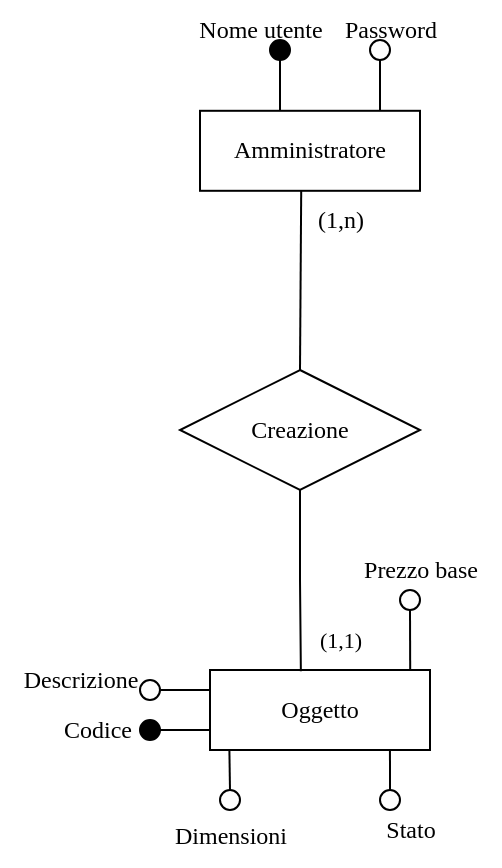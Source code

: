 <mxfile version="27.0.6">
  <diagram id="R2lEEEUBdFMjLlhIrx00" name="Page-1">
    <mxGraphModel dx="591" dy="309" grid="1" gridSize="10" guides="1" tooltips="1" connect="1" arrows="1" fold="1" page="1" pageScale="1" pageWidth="850" pageHeight="1100" math="0" shadow="0" extFonts="Permanent Marker^https://fonts.googleapis.com/css?family=Permanent+Marker">
      <root>
        <mxCell id="0" />
        <mxCell id="1" parent="0" />
        <mxCell id="gNgFz4haOFsRgrcj9hvQ-1" style="edgeStyle=orthogonalEdgeStyle;shape=connector;rounded=0;orthogonalLoop=1;jettySize=auto;html=1;exitX=0.5;exitY=1;exitDx=0;exitDy=0;entryX=0.91;entryY=0.003;entryDx=0;entryDy=0;entryPerimeter=0;strokeColor=default;align=center;verticalAlign=middle;fontFamily=Times New Roman;fontSize=7;fontColor=default;labelBackgroundColor=default;autosize=1;resizable=0;startFill=0;endArrow=none;" edge="1" parent="1" source="gNgFz4haOFsRgrcj9hvQ-9" target="gNgFz4haOFsRgrcj9hvQ-5">
          <mxGeometry relative="1" as="geometry" />
        </mxCell>
        <mxCell id="gNgFz4haOFsRgrcj9hvQ-2" style="edgeStyle=orthogonalEdgeStyle;shape=connector;rounded=0;orthogonalLoop=1;jettySize=auto;html=1;exitX=0.5;exitY=0;exitDx=0;exitDy=0;entryX=0.818;entryY=1.009;entryDx=0;entryDy=0;entryPerimeter=0;strokeColor=default;align=center;verticalAlign=middle;fontFamily=Times New Roman;fontSize=7;fontColor=default;labelBackgroundColor=default;autosize=1;resizable=0;startFill=0;endArrow=none;" edge="1" parent="1" source="gNgFz4haOFsRgrcj9hvQ-8" target="gNgFz4haOFsRgrcj9hvQ-5">
          <mxGeometry relative="1" as="geometry" />
        </mxCell>
        <mxCell id="gNgFz4haOFsRgrcj9hvQ-3" style="edgeStyle=orthogonalEdgeStyle;rounded=0;orthogonalLoop=1;jettySize=auto;html=1;exitX=0.5;exitY=0;exitDx=0;exitDy=0;entryX=0.088;entryY=0.98;entryDx=0;entryDy=0;entryPerimeter=0;endArrow=none;startFill=0;fontFamily=Times New Roman;" edge="1" parent="1" source="gNgFz4haOFsRgrcj9hvQ-10" target="gNgFz4haOFsRgrcj9hvQ-5">
          <mxGeometry relative="1" as="geometry" />
        </mxCell>
        <mxCell id="gNgFz4haOFsRgrcj9hvQ-4" style="edgeStyle=orthogonalEdgeStyle;shape=connector;rounded=0;orthogonalLoop=1;jettySize=auto;html=1;exitX=0;exitY=0.75;exitDx=0;exitDy=0;entryX=1;entryY=0.5;entryDx=0;entryDy=0;strokeColor=default;align=center;verticalAlign=middle;fontFamily=Times New Roman;fontSize=11;fontColor=default;labelBackgroundColor=default;startFill=0;endArrow=none;" edge="1" parent="1" source="gNgFz4haOFsRgrcj9hvQ-5" target="gNgFz4haOFsRgrcj9hvQ-6">
          <mxGeometry relative="1" as="geometry" />
        </mxCell>
        <mxCell id="gNgFz4haOFsRgrcj9hvQ-5" value="Oggetto" style="whiteSpace=wrap;html=1;align=center;fontFamily=Times New Roman;" vertex="1" parent="1">
          <mxGeometry x="295" y="515" width="110" height="40" as="geometry" />
        </mxCell>
        <mxCell id="gNgFz4haOFsRgrcj9hvQ-6" value="" style="ellipse;whiteSpace=wrap;html=1;aspect=fixed;fillColor=#000000;fontFamily=Times New Roman;" vertex="1" parent="1">
          <mxGeometry x="260" y="540" width="10" height="10" as="geometry" />
        </mxCell>
        <mxCell id="gNgFz4haOFsRgrcj9hvQ-7" value="" style="ellipse;whiteSpace=wrap;html=1;aspect=fixed;fontFamily=Times New Roman;" vertex="1" parent="1">
          <mxGeometry x="260" y="520" width="10" height="10" as="geometry" />
        </mxCell>
        <mxCell id="gNgFz4haOFsRgrcj9hvQ-8" value="" style="ellipse;whiteSpace=wrap;html=1;aspect=fixed;fontFamily=Times New Roman;" vertex="1" parent="1">
          <mxGeometry x="380" y="575" width="10" height="10" as="geometry" />
        </mxCell>
        <mxCell id="gNgFz4haOFsRgrcj9hvQ-9" value="" style="ellipse;whiteSpace=wrap;html=1;aspect=fixed;fontFamily=Times New Roman;" vertex="1" parent="1">
          <mxGeometry x="390" y="475" width="10" height="10" as="geometry" />
        </mxCell>
        <mxCell id="gNgFz4haOFsRgrcj9hvQ-10" value="" style="ellipse;whiteSpace=wrap;html=1;aspect=fixed;fontFamily=Times New Roman;" vertex="1" parent="1">
          <mxGeometry x="300" y="575" width="10" height="10" as="geometry" />
        </mxCell>
        <mxCell id="gNgFz4haOFsRgrcj9hvQ-11" value="Codice&amp;nbsp;" style="text;html=1;align=center;verticalAlign=middle;resizable=0;points=[];autosize=1;strokeColor=none;fillColor=none;fontFamily=Times New Roman;fontSize=12;fontColor=default;labelBackgroundColor=default;" vertex="1" parent="1">
          <mxGeometry x="210" y="530" width="60" height="30" as="geometry" />
        </mxCell>
        <mxCell id="gNgFz4haOFsRgrcj9hvQ-12" value="Descrizione" style="text;html=1;align=center;verticalAlign=middle;resizable=0;points=[];autosize=1;strokeColor=none;fillColor=none;fontFamily=Times New Roman;fontSize=12;fontColor=default;labelBackgroundColor=default;" vertex="1" parent="1">
          <mxGeometry x="190" y="505" width="80" height="30" as="geometry" />
        </mxCell>
        <mxCell id="gNgFz4haOFsRgrcj9hvQ-13" value="(1,1)" style="text;html=1;align=center;verticalAlign=middle;resizable=0;points=[];autosize=1;strokeColor=none;fillColor=none;fontFamily=Times New Roman;fontSize=11;fontColor=default;labelBackgroundColor=default;" vertex="1" parent="1">
          <mxGeometry x="340" y="485" width="40" height="30" as="geometry" />
        </mxCell>
        <mxCell id="gNgFz4haOFsRgrcj9hvQ-14" value="Dimensioni" style="text;html=1;align=center;verticalAlign=middle;resizable=0;points=[];autosize=1;strokeColor=none;fillColor=none;fontFamily=Times New Roman;fontSize=12;fontColor=default;labelBackgroundColor=default;" vertex="1" parent="1">
          <mxGeometry x="265" y="583" width="80" height="30" as="geometry" />
        </mxCell>
        <mxCell id="gNgFz4haOFsRgrcj9hvQ-15" value="Stato" style="text;html=1;align=center;verticalAlign=middle;resizable=0;points=[];autosize=1;strokeColor=none;fillColor=none;fontFamily=Times New Roman;fontSize=12;fontColor=default;labelBackgroundColor=default;" vertex="1" parent="1">
          <mxGeometry x="370" y="580" width="50" height="30" as="geometry" />
        </mxCell>
        <mxCell id="gNgFz4haOFsRgrcj9hvQ-16" value="Amministratore" style="whiteSpace=wrap;html=1;align=center;fontFamily=Times New Roman;" vertex="1" parent="1">
          <mxGeometry x="290" y="235.4" width="110" height="40" as="geometry" />
        </mxCell>
        <mxCell id="gNgFz4haOFsRgrcj9hvQ-17" value="Creazione" style="shape=rhombus;perimeter=rhombusPerimeter;whiteSpace=wrap;html=1;align=center;fontFamily=Times New Roman;" vertex="1" parent="1">
          <mxGeometry x="280" y="365" width="120" height="60" as="geometry" />
        </mxCell>
        <mxCell id="gNgFz4haOFsRgrcj9hvQ-19" value="(1,n)" style="text;html=1;align=center;verticalAlign=middle;resizable=0;points=[];autosize=1;strokeColor=none;fillColor=none;fontFamily=Times New Roman;fontSize=12;fontColor=default;labelBackgroundColor=default;" vertex="1" parent="1">
          <mxGeometry x="335" y="275.4" width="50" height="30" as="geometry" />
        </mxCell>
        <mxCell id="gNgFz4haOFsRgrcj9hvQ-20" style="edgeStyle=orthogonalEdgeStyle;shape=connector;rounded=0;orthogonalLoop=1;jettySize=auto;html=1;exitX=0.5;exitY=1;exitDx=0;exitDy=0;entryX=0.25;entryY=0;entryDx=0;entryDy=0;strokeColor=default;align=center;verticalAlign=middle;fontFamily=Times New Roman;fontSize=11;fontColor=default;labelBackgroundColor=default;startFill=0;endArrow=none;" edge="1" parent="1">
          <mxGeometry relative="1" as="geometry">
            <mxPoint x="330" y="205" as="sourcePoint" />
            <mxPoint x="330" y="235" as="targetPoint" />
          </mxGeometry>
        </mxCell>
        <mxCell id="gNgFz4haOFsRgrcj9hvQ-21" value="&lt;font&gt;Nome utente&lt;/font&gt;" style="text;html=1;align=center;verticalAlign=middle;resizable=0;points=[];autosize=1;strokeColor=none;fillColor=none;fontSize=12;fontFamily=Times New Roman;" vertex="1" parent="1">
          <mxGeometry x="275" y="180" width="90" height="30" as="geometry" />
        </mxCell>
        <mxCell id="gNgFz4haOFsRgrcj9hvQ-22" style="edgeStyle=orthogonalEdgeStyle;shape=connector;rounded=0;orthogonalLoop=1;jettySize=auto;html=1;exitX=0.5;exitY=1;exitDx=0;exitDy=0;entryX=0.75;entryY=0;entryDx=0;entryDy=0;strokeColor=default;align=center;verticalAlign=middle;fontFamily=Times New Roman;fontSize=11;fontColor=default;labelBackgroundColor=default;startFill=0;endArrow=none;" edge="1" parent="1">
          <mxGeometry relative="1" as="geometry">
            <mxPoint x="380" y="205" as="sourcePoint" />
            <mxPoint x="380" y="235" as="targetPoint" />
          </mxGeometry>
        </mxCell>
        <mxCell id="gNgFz4haOFsRgrcj9hvQ-23" value="" style="ellipse;whiteSpace=wrap;html=1;aspect=fixed;fillColor=#000000;fontFamily=Times New Roman;" vertex="1" parent="1">
          <mxGeometry x="325" y="200" width="10" height="10" as="geometry" />
        </mxCell>
        <mxCell id="gNgFz4haOFsRgrcj9hvQ-24" value="" style="ellipse;whiteSpace=wrap;html=1;aspect=fixed;fontFamily=Times New Roman;" vertex="1" parent="1">
          <mxGeometry x="375" y="200" width="10" height="10" as="geometry" />
        </mxCell>
        <mxCell id="gNgFz4haOFsRgrcj9hvQ-25" value="&lt;font&gt;Password&lt;/font&gt;" style="text;html=1;align=center;verticalAlign=middle;resizable=0;points=[];autosize=1;strokeColor=none;fillColor=none;fontSize=12;fontFamily=Times New Roman;" vertex="1" parent="1">
          <mxGeometry x="350" y="180" width="70" height="30" as="geometry" />
        </mxCell>
        <mxCell id="gNgFz4haOFsRgrcj9hvQ-26" style="edgeStyle=orthogonalEdgeStyle;shape=connector;rounded=0;orthogonalLoop=1;jettySize=auto;html=1;exitX=0;exitY=0.25;exitDx=0;exitDy=0;entryX=1.003;entryY=0.684;entryDx=0;entryDy=0;entryPerimeter=0;strokeColor=default;align=center;verticalAlign=middle;fontFamily=Times New Roman;fontSize=11;fontColor=default;labelBackgroundColor=default;startFill=0;endArrow=none;" edge="1" parent="1" source="gNgFz4haOFsRgrcj9hvQ-5" target="gNgFz4haOFsRgrcj9hvQ-12">
          <mxGeometry relative="1" as="geometry" />
        </mxCell>
        <mxCell id="gNgFz4haOFsRgrcj9hvQ-27" style="edgeStyle=orthogonalEdgeStyle;shape=connector;rounded=0;orthogonalLoop=1;jettySize=auto;html=1;exitX=0.5;exitY=1;exitDx=0;exitDy=0;entryX=0.413;entryY=0.017;entryDx=0;entryDy=0;entryPerimeter=0;strokeColor=default;align=center;verticalAlign=middle;fontFamily=Times New Roman;fontSize=11;fontColor=default;labelBackgroundColor=default;startFill=0;endArrow=none;" edge="1" parent="1" source="gNgFz4haOFsRgrcj9hvQ-17" target="gNgFz4haOFsRgrcj9hvQ-5">
          <mxGeometry relative="1" as="geometry" />
        </mxCell>
        <mxCell id="gNgFz4haOFsRgrcj9hvQ-28" value="&lt;font&gt;Prezzo base&lt;/font&gt;" style="text;html=1;align=center;verticalAlign=middle;resizable=0;points=[];autosize=1;strokeColor=none;fillColor=none;fontFamily=Times New Roman;fontSize=12;fontColor=default;labelBackgroundColor=default;" vertex="1" parent="1">
          <mxGeometry x="360" y="450" width="80" height="30" as="geometry" />
        </mxCell>
        <mxCell id="gNgFz4haOFsRgrcj9hvQ-30" value="" style="endArrow=none;html=1;rounded=0;exitX=0.5;exitY=0;exitDx=0;exitDy=0;entryX=0.46;entryY=1.001;entryDx=0;entryDy=0;entryPerimeter=0;" edge="1" parent="1" source="gNgFz4haOFsRgrcj9hvQ-17" target="gNgFz4haOFsRgrcj9hvQ-16">
          <mxGeometry width="50" height="50" relative="1" as="geometry">
            <mxPoint x="360" y="300" as="sourcePoint" />
            <mxPoint x="410" y="250" as="targetPoint" />
          </mxGeometry>
        </mxCell>
      </root>
    </mxGraphModel>
  </diagram>
</mxfile>
